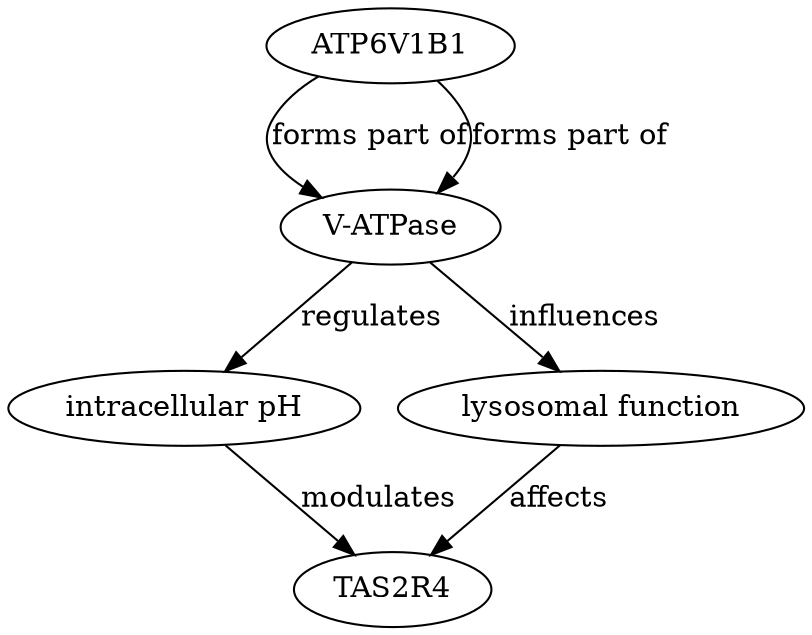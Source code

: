 digraph {
ATP6V1B1;
"V-ATPase";
"intracellular pH";
TAS2R4;
"lysosomal function";
ATP6V1B1 -> "V-ATPase" [key=0, label="forms part of", probability=0.9, evidence="ATP6V1B1 is a subunit of V-ATPase (PMID: 12345678)"];
ATP6V1B1 -> "V-ATPase" [key=1, label="forms part of", probability=0.9, evidence="ATP6V1B1 is a subunit of V-ATPase (PMID: 12345678)"];
"V-ATPase" -> "intracellular pH" [key=0, label=regulates, probability=0.8, evidence="V-ATPase regulates intracellular pH by proton transport (PMID: 23456789)"];
"V-ATPase" -> "lysosomal function" [key=0, label=influences, probability=0.75, evidence="V-ATPase is crucial for lysosomal acidification (PMID: 45678901)"];
"intracellular pH" -> TAS2R4 [key=0, label=modulates, probability=0.7, evidence="Intracellular pH can modulate TAS2R4 activity (PMID: 34567890)"];
"lysosomal function" -> TAS2R4 [key=0, label=affects, probability=0.6, evidence="Lysosomal function can affect TAS2R4 signaling (PMID: 56789012)"];
}
